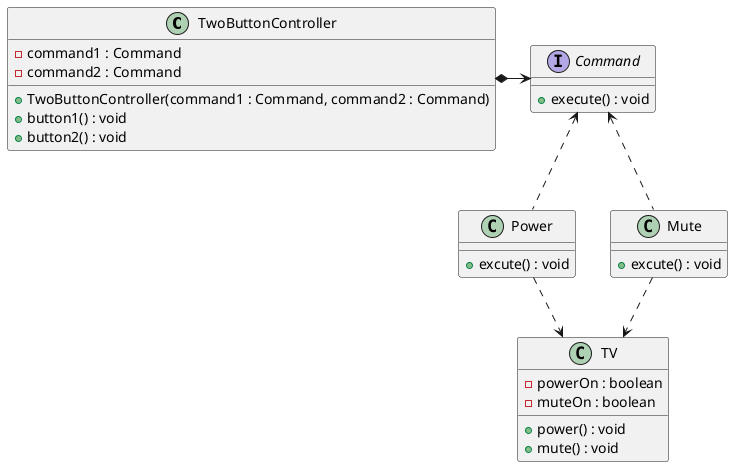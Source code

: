 @startuml

class TwoButtonController {
- command1 : Command
- command2 : Command
+ TwoButtonController(command1 : Command, command2 : Command)
+ button1() : void
+ button2() : void
}

interface Command {
+ execute() : void
}

class Power {
+ excute() : void
}

class Mute {
+ excute() : void
}

class TV {
- powerOn : boolean
- muteOn : boolean
+ power() : void
+ mute() : void
}

TwoButtonController *-> Command
Command <.. Power
Command <.. Mute

Power ..> TV
Mute ..> TV


@enduml
